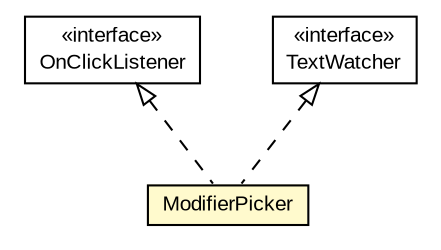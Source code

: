 #!/usr/local/bin/dot
#
# Class diagram 
# Generated by UMLGraph version R5_6-24-gf6e263 (http://www.umlgraph.org/)
#

digraph G {
	edge [fontname="arial",fontsize=10,labelfontname="arial",labelfontsize=10];
	node [fontname="arial",fontsize=10,shape=plaintext];
	nodesep=0.25;
	ranksep=0.5;
	// org.osmdroid.samplefragments.milstd2525.ModifierPicker
	c29392 [label=<<table title="org.osmdroid.samplefragments.milstd2525.ModifierPicker" border="0" cellborder="1" cellspacing="0" cellpadding="2" port="p" bgcolor="lemonChiffon" href="./ModifierPicker.html">
		<tr><td><table border="0" cellspacing="0" cellpadding="1">
<tr><td align="center" balign="center"> ModifierPicker </td></tr>
		</table></td></tr>
		</table>>, URL="./ModifierPicker.html", fontname="arial", fontcolor="black", fontsize=10.0];
	//org.osmdroid.samplefragments.milstd2525.ModifierPicker implements android.view.View.OnClickListener
	c29441:p -> c29392:p [dir=back,arrowtail=empty,style=dashed];
	//org.osmdroid.samplefragments.milstd2525.ModifierPicker implements android.text.TextWatcher
	c29442:p -> c29392:p [dir=back,arrowtail=empty,style=dashed];
	// android.text.TextWatcher
	c29442 [label=<<table title="android.text.TextWatcher" border="0" cellborder="1" cellspacing="0" cellpadding="2" port="p" href="http://java.sun.com/j2se/1.4.2/docs/api/android/text/TextWatcher.html">
		<tr><td><table border="0" cellspacing="0" cellpadding="1">
<tr><td align="center" balign="center"> &#171;interface&#187; </td></tr>
<tr><td align="center" balign="center"> TextWatcher </td></tr>
		</table></td></tr>
		</table>>, URL="http://java.sun.com/j2se/1.4.2/docs/api/android/text/TextWatcher.html", fontname="arial", fontcolor="black", fontsize=10.0];
	// android.view.View.OnClickListener
	c29441 [label=<<table title="android.view.View.OnClickListener" border="0" cellborder="1" cellspacing="0" cellpadding="2" port="p" href="http://java.sun.com/j2se/1.4.2/docs/api/android/view/View/OnClickListener.html">
		<tr><td><table border="0" cellspacing="0" cellpadding="1">
<tr><td align="center" balign="center"> &#171;interface&#187; </td></tr>
<tr><td align="center" balign="center"> OnClickListener </td></tr>
		</table></td></tr>
		</table>>, URL="http://java.sun.com/j2se/1.4.2/docs/api/android/view/View/OnClickListener.html", fontname="arial", fontcolor="black", fontsize=10.0];
}

